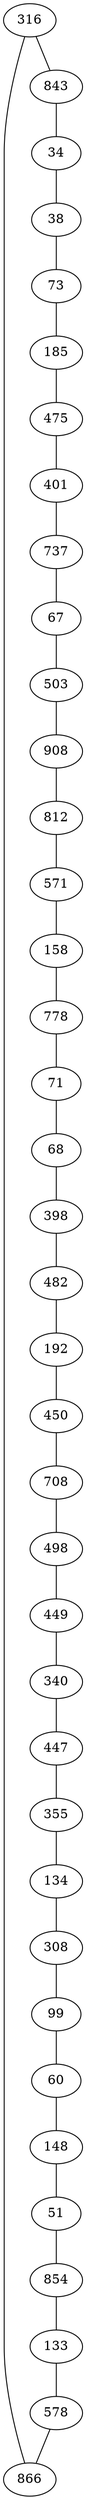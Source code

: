 graph G { 
 316 -- 866 ;
578 -- 866 ;
133 -- 578 ;
854 -- 133 ;
51 -- 854 ;
148 -- 51 ;
60 -- 148 ;
99 -- 60 ;
308 -- 99 ;
134 -- 308 ;
355 -- 134 ;
447 -- 355 ;
340 -- 447 ;
449 -- 340 ;
498 -- 449 ;
708 -- 498 ;
450 -- 708 ;
192 -- 450 ;
482 -- 192 ;
398 -- 482 ;
68 -- 398 ;
71 -- 68 ;
778 -- 71 ;
158 -- 778 ;
571 -- 158 ;
812 -- 571 ;
908 -- 812 ;
503 -- 908 ;
67 -- 503 ;
737 -- 67 ;
401 -- 737 ;
475 -- 401 ;
185 -- 475 ;
73 -- 185 ;
38 -- 73 ;
34 -- 38 ;
843 -- 34 ;
316 -- 843 ;
843 [
 label = 843
  pos="4978.75,606.94444!"
]
316 [
 label = 316
  pos="4976.80556,611.66667!"
]
34 [
 label = 34
  pos="4981.69444,608.80556!"
]
38 [
 label = 38
  pos="5013.72222,607.5!"
]
73 [
 label = 73
  pos="5000.1666700000005,614.55556!"
]
185 [
 label = 185
  pos="5003.6666700000005,613.11111!"
]
475 [
 label = 475
  pos="5009.61111,605.91667!"
]
401 [
 label = 401
  pos="5007.0,597.80556!"
]
737 [
 label = 737
  pos="5001.5,588.97222!"
]
67 [
 label = 67
  pos="4983.6666700000005,590.63889!"
]
503 [
 label = 503
  pos="4971.30556,605.08333!"
]
908 [
 label = 908
  pos="4970.25,604.33333!"
]
812 [
 label = 812
  pos="4970.13889,601.88889!"
]
571 [
 label = 571
  pos="4970.97222,598.83333!"
]
158 [
 label = 158
  pos="4972.72222,598.63889!"
]
778 [
 label = 778
  pos="4975.0833299999995,600.83333!"
]
71 [
 label = 71
  pos="4976.97222,598.22222!"
]
68 [
 label = 68
  pos="4980.30556,600.0!"
]
398 [
 label = 398
  pos="4973.97222,585.66667!"
]
482 [
 label = 482
  pos="4972.25,590.72222!"
]
192 [
 label = 192
  pos="4975.1666700000005,595.75!"
]
450 [
 label = 450
  pos="4948.9166700000005,603.97222!"
]
708 [
 label = 708
  pos="4954.88889,601.69444!"
]
498 [
 label = 498
  pos="4961.63889,599.02778!"
]
449 [
 label = 449
  pos="4966.8333299999995,603.58333!"
]
340 [
 label = 340
  pos="4969.11111,605.91667!"
]
447 [
 label = 447
  pos="4969.44444,606.94444!"
]
355 [
 label = 355
  pos="4971.0,606.16667!"
]
134 [
 label = 134
  pos="4971.88889,609.22222!"
]
308 [
 label = 308
  pos="4970.0,611.66667!"
]
99 [
 label = 99
  pos="4967.69444,612.38889!"
]
60 [
 label = 60
  pos="4965.8333299999995,613.72222!"
]
148 [
 label = 148
  pos="4947.1666700000005,636.58333!"
]
51 [
 label = 51
  pos="4969.13889,638.83333!"
]
854 [
 label = 854
  pos="4986.02778,628.80556!"
]
133 [
 label = 133
  pos="4974.4166700000005,617.08333!"
]
578 [
 label = 578
  pos="4972.63889,611.69444!"
]
866 [
 label = 866
  pos="4975.8333299999995,611.69444!"
]
}